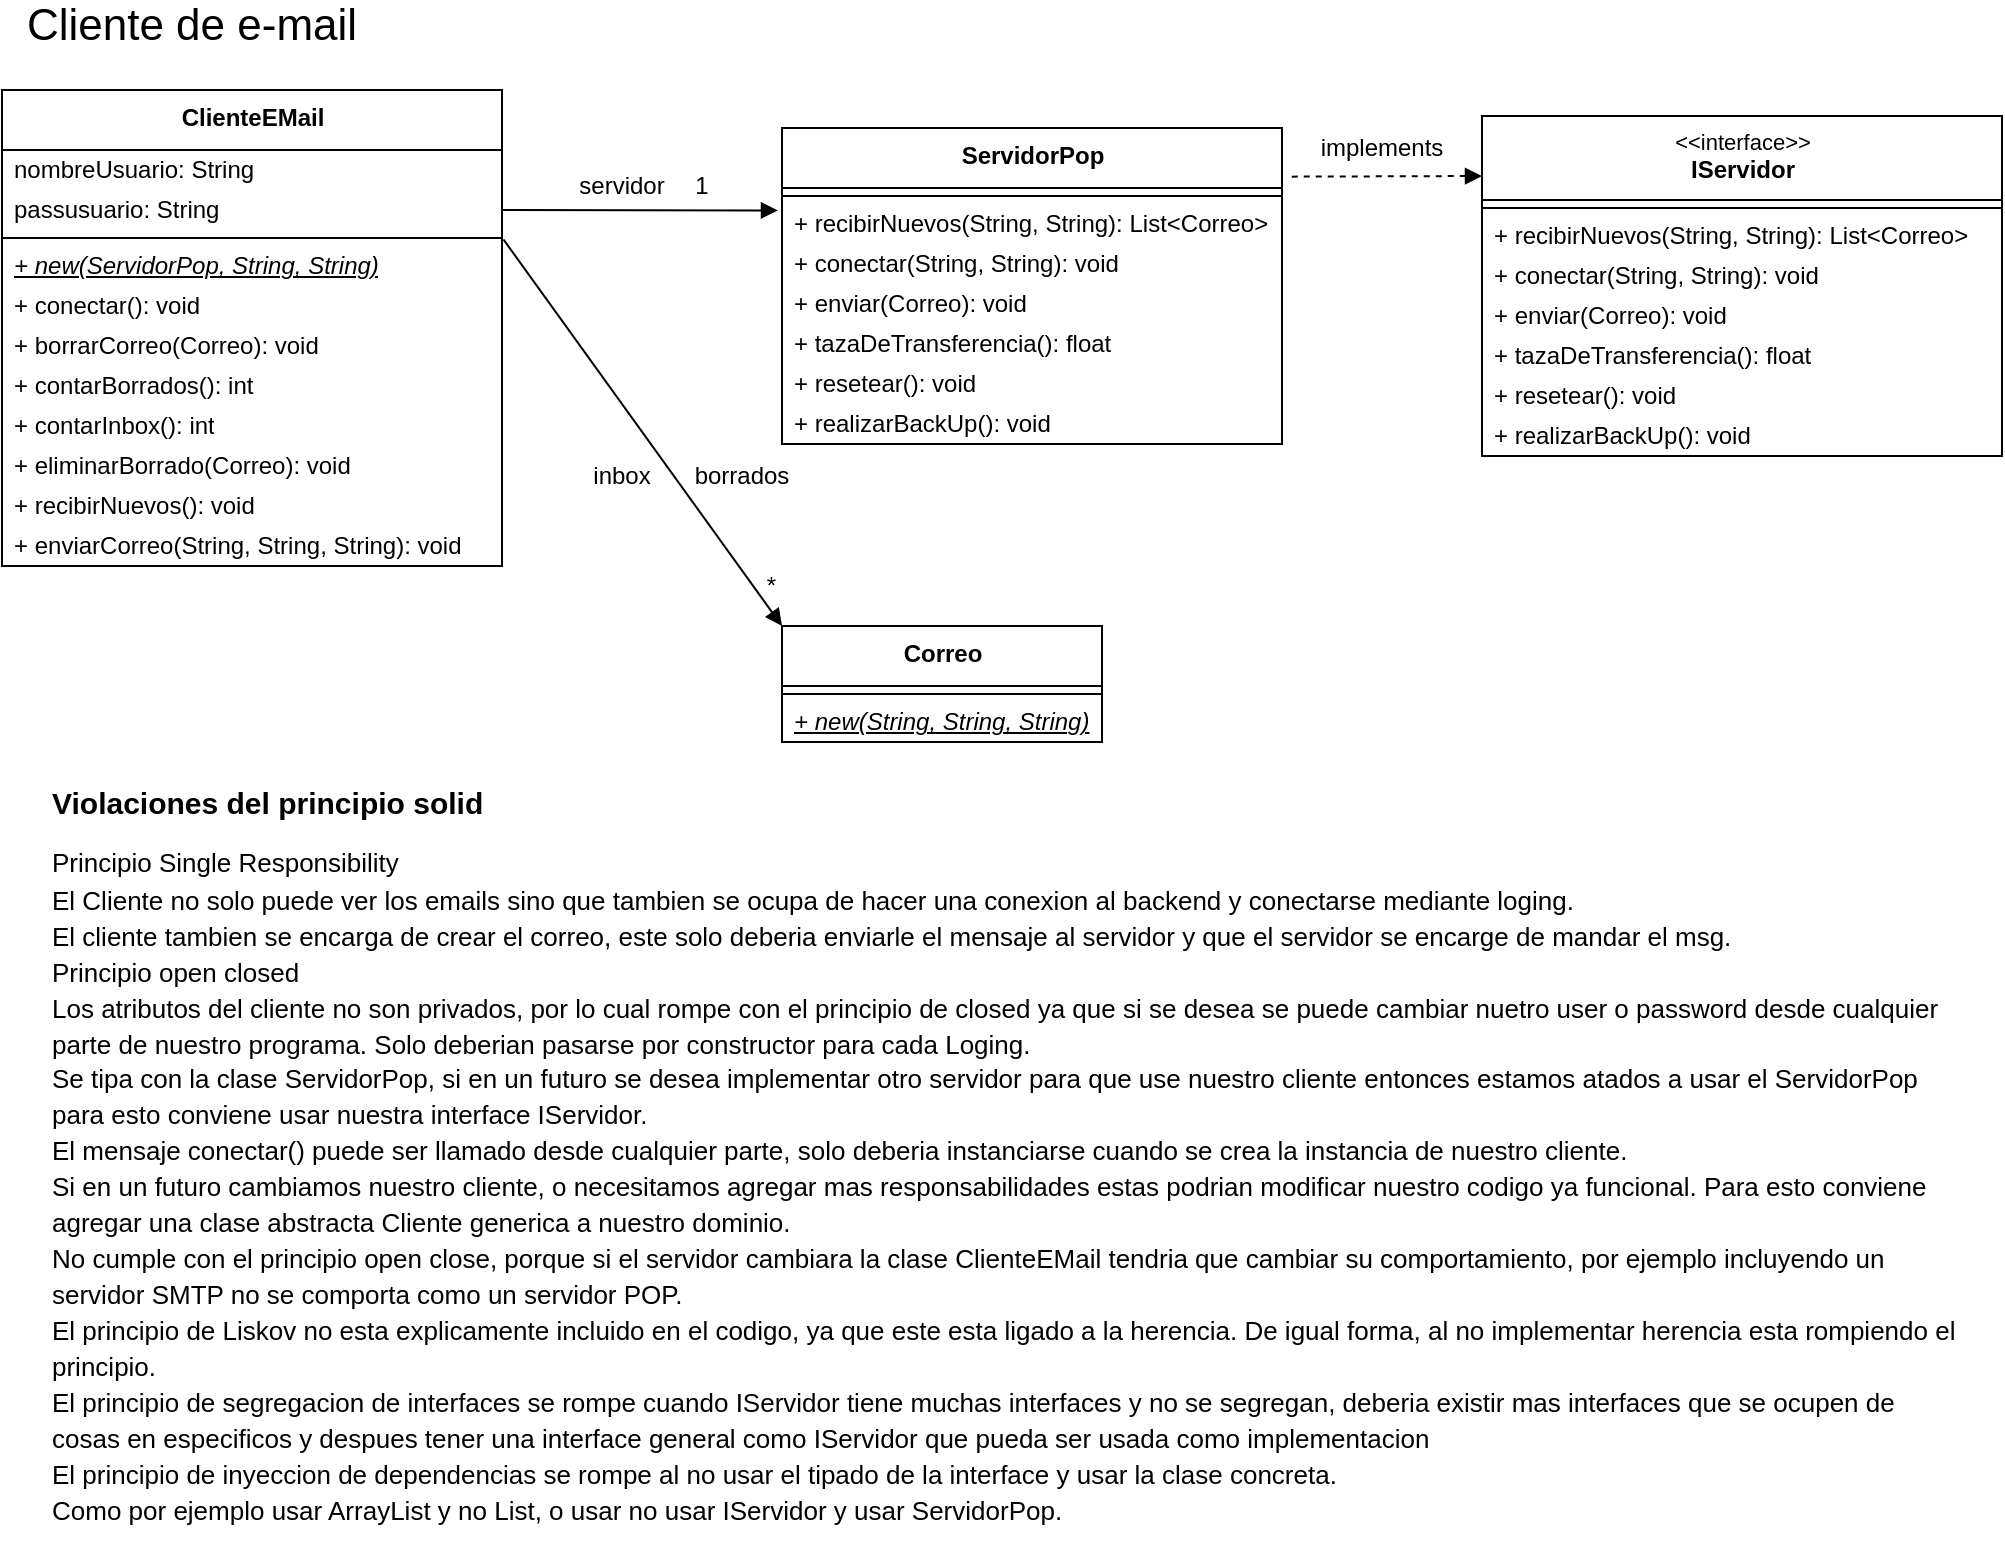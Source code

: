 <mxfile version="19.0.0" type="github">
  <diagram id="hwEnMFRsd4231ranK771" name="Page-1">
    <mxGraphModel dx="1128" dy="1766" grid="1" gridSize="10" guides="1" tooltips="1" connect="1" arrows="1" fold="1" page="1" pageScale="1" pageWidth="827" pageHeight="1169" math="0" shadow="0">
      <root>
        <mxCell id="0" />
        <mxCell id="1" parent="0" />
        <mxCell id="HtaL5qtSipClP9a9sMlD-21" style="edgeStyle=none;orthogonalLoop=1;jettySize=auto;html=1;exitX=-0.008;exitY=0.16;exitDx=0;exitDy=0;endArrow=none;endFill=0;rounded=0;exitPerimeter=0;startArrow=block;startFill=1;entryX=1;entryY=0.5;entryDx=0;entryDy=0;" parent="1" source="HtaL5qtSipClP9a9sMlD-106" target="HtaL5qtSipClP9a9sMlD-121" edge="1">
          <mxGeometry relative="1" as="geometry">
            <mxPoint x="260" y="-1039" as="targetPoint" />
            <mxPoint x="370.5" y="-1037.032" as="sourcePoint" />
          </mxGeometry>
        </mxCell>
        <mxCell id="HtaL5qtSipClP9a9sMlD-22" value="&amp;nbsp;*" style="text;html=1;strokeColor=none;fillColor=none;align=center;verticalAlign=middle;whiteSpace=wrap;rounded=0;" parent="1" vertex="1">
          <mxGeometry x="373" y="-860" width="40" height="20" as="geometry" />
        </mxCell>
        <mxCell id="HtaL5qtSipClP9a9sMlD-24" value="borrados" style="text;html=1;strokeColor=none;fillColor=none;align=center;verticalAlign=middle;whiteSpace=wrap;rounded=0;" parent="1" vertex="1">
          <mxGeometry x="360" y="-915" width="40" height="20" as="geometry" />
        </mxCell>
        <mxCell id="HtaL5qtSipClP9a9sMlD-25" value="&lt;font style=&quot;font-size: 22px&quot;&gt;Cliente de e-mail&lt;/font&gt;" style="text;html=1;strokeColor=none;fillColor=none;align=center;verticalAlign=middle;whiteSpace=wrap;rounded=0;" parent="1" vertex="1">
          <mxGeometry x="20" y="-1140" width="170" height="20" as="geometry" />
        </mxCell>
        <mxCell id="HtaL5qtSipClP9a9sMlD-71" value="servidor" style="text;html=1;strokeColor=none;fillColor=none;align=center;verticalAlign=middle;whiteSpace=wrap;rounded=0;" parent="1" vertex="1">
          <mxGeometry x="300" y="-1060" width="40" height="20" as="geometry" />
        </mxCell>
        <mxCell id="HtaL5qtSipClP9a9sMlD-72" style="edgeStyle=none;orthogonalLoop=1;jettySize=auto;html=1;exitX=0;exitY=0;exitDx=0;exitDy=0;endArrow=none;endFill=0;rounded=0;startArrow=block;startFill=1;entryX=1.003;entryY=-0.162;entryDx=0;entryDy=0;entryPerimeter=0;" parent="1" source="HtaL5qtSipClP9a9sMlD-93" target="HtaL5qtSipClP9a9sMlD-116" edge="1">
          <mxGeometry relative="1" as="geometry">
            <mxPoint x="259.28" y="-1026.234" as="targetPoint" />
            <mxPoint x="395.04" y="-829.98" as="sourcePoint" />
          </mxGeometry>
        </mxCell>
        <mxCell id="HtaL5qtSipClP9a9sMlD-73" value="inbox" style="text;html=1;strokeColor=none;fillColor=none;align=center;verticalAlign=middle;whiteSpace=wrap;rounded=0;" parent="1" vertex="1">
          <mxGeometry x="300" y="-915" width="40" height="20" as="geometry" />
        </mxCell>
        <mxCell id="HtaL5qtSipClP9a9sMlD-76" value="1" style="text;html=1;strokeColor=none;fillColor=none;align=center;verticalAlign=middle;whiteSpace=wrap;rounded=0;" parent="1" vertex="1">
          <mxGeometry x="340" y="-1060" width="40" height="20" as="geometry" />
        </mxCell>
        <mxCell id="HtaL5qtSipClP9a9sMlD-77" style="edgeStyle=none;orthogonalLoop=1;jettySize=auto;html=1;endArrow=none;endFill=0;rounded=0;startArrow=block;startFill=1;entryX=1.01;entryY=0.154;entryDx=0;entryDy=0;entryPerimeter=0;dashed=1;" parent="1" target="HtaL5qtSipClP9a9sMlD-105" edge="1">
          <mxGeometry relative="1" as="geometry">
            <mxPoint x="621.75" y="-1059.95" as="targetPoint" />
            <mxPoint x="750" y="-1055" as="sourcePoint" />
          </mxGeometry>
        </mxCell>
        <mxCell id="HtaL5qtSipClP9a9sMlD-85" value="&amp;lt;&amp;lt;interface&amp;gt;&amp;gt;&lt;br&gt;&lt;span style=&quot;font-size: 12px ; font-weight: 700&quot;&gt;IServidor&lt;/span&gt;" style="swimlane;fontStyle=0;align=center;verticalAlign=top;childLayout=stackLayout;horizontal=1;startSize=42;horizontalStack=0;resizeParent=1;resizeParentMax=0;resizeLast=0;collapsible=0;marginBottom=0;html=1;labelBackgroundColor=none;labelBorderColor=none;fontSize=11;" parent="1" vertex="1">
          <mxGeometry x="750" y="-1085" width="260" height="170" as="geometry" />
        </mxCell>
        <mxCell id="HtaL5qtSipClP9a9sMlD-90" value="" style="line;strokeWidth=1;fillColor=none;align=left;verticalAlign=middle;spacingTop=-1;spacingLeft=3;spacingRight=3;rotatable=0;labelPosition=right;points=[];portConstraint=eastwest;labelBackgroundColor=none;labelBorderColor=none;fontSize=11;html=1;" parent="HtaL5qtSipClP9a9sMlD-85" vertex="1">
          <mxGeometry y="42" width="260" height="8" as="geometry" />
        </mxCell>
        <mxCell id="HtaL5qtSipClP9a9sMlD-92" value="&lt;span style=&quot;font-size: 12px&quot;&gt;+ recibirNuevos(String, String): List&amp;lt;Correo&amp;gt;&lt;/span&gt;" style="text;html=1;strokeColor=none;fillColor=none;align=left;verticalAlign=middle;spacingLeft=4;spacingRight=4;overflow=hidden;rotatable=0;points=[[0,0.5],[1,0.5]];portConstraint=eastwest;labelBackgroundColor=none;labelBorderColor=none;fontSize=11;" parent="HtaL5qtSipClP9a9sMlD-85" vertex="1">
          <mxGeometry y="50" width="260" height="20" as="geometry" />
        </mxCell>
        <mxCell id="HtaL5qtSipClP9a9sMlD-100" value="&lt;span style=&quot;font-size: 12px&quot;&gt;+ conectar(String, String): void&lt;/span&gt;" style="text;html=1;strokeColor=none;fillColor=none;align=left;verticalAlign=middle;spacingLeft=4;spacingRight=4;overflow=hidden;rotatable=0;points=[[0,0.5],[1,0.5]];portConstraint=eastwest;labelBackgroundColor=none;labelBorderColor=none;fontSize=11;" parent="HtaL5qtSipClP9a9sMlD-85" vertex="1">
          <mxGeometry y="70" width="260" height="20" as="geometry" />
        </mxCell>
        <mxCell id="HtaL5qtSipClP9a9sMlD-101" value="&lt;span style=&quot;font-size: 12px&quot;&gt;+ enviar(Correo): void&lt;/span&gt;" style="text;html=1;strokeColor=none;fillColor=none;align=left;verticalAlign=middle;spacingLeft=4;spacingRight=4;overflow=hidden;rotatable=0;points=[[0,0.5],[1,0.5]];portConstraint=eastwest;labelBackgroundColor=none;labelBorderColor=none;fontSize=11;" parent="HtaL5qtSipClP9a9sMlD-85" vertex="1">
          <mxGeometry y="90" width="260" height="20" as="geometry" />
        </mxCell>
        <mxCell id="HtaL5qtSipClP9a9sMlD-102" value="&lt;span style=&quot;font-size: 12px&quot;&gt;+ tazaDeTransferencia(): float&lt;/span&gt;" style="text;html=1;strokeColor=none;fillColor=none;align=left;verticalAlign=middle;spacingLeft=4;spacingRight=4;overflow=hidden;rotatable=0;points=[[0,0.5],[1,0.5]];portConstraint=eastwest;labelBackgroundColor=none;labelBorderColor=none;fontSize=11;" parent="HtaL5qtSipClP9a9sMlD-85" vertex="1">
          <mxGeometry y="110" width="260" height="20" as="geometry" />
        </mxCell>
        <mxCell id="HtaL5qtSipClP9a9sMlD-103" value="&lt;span style=&quot;font-size: 12px&quot;&gt;+ resetear(): void&lt;/span&gt;" style="text;html=1;strokeColor=none;fillColor=none;align=left;verticalAlign=middle;spacingLeft=4;spacingRight=4;overflow=hidden;rotatable=0;points=[[0,0.5],[1,0.5]];portConstraint=eastwest;labelBackgroundColor=none;labelBorderColor=none;fontSize=11;" parent="HtaL5qtSipClP9a9sMlD-85" vertex="1">
          <mxGeometry y="130" width="260" height="20" as="geometry" />
        </mxCell>
        <mxCell id="HtaL5qtSipClP9a9sMlD-104" value="&lt;span style=&quot;font-size: 12px&quot;&gt;+ realizarBackUp(): void&lt;/span&gt;" style="text;html=1;strokeColor=none;fillColor=none;align=left;verticalAlign=middle;spacingLeft=4;spacingRight=4;overflow=hidden;rotatable=0;points=[[0,0.5],[1,0.5]];portConstraint=eastwest;labelBackgroundColor=none;labelBorderColor=none;fontSize=11;" parent="HtaL5qtSipClP9a9sMlD-85" vertex="1">
          <mxGeometry y="150" width="260" height="20" as="geometry" />
        </mxCell>
        <mxCell id="HtaL5qtSipClP9a9sMlD-93" value="&lt;span style=&quot;font-size: 12px ; font-weight: 700&quot;&gt;Correo&lt;/span&gt;" style="swimlane;fontStyle=0;align=center;verticalAlign=top;childLayout=stackLayout;horizontal=1;startSize=30;horizontalStack=0;resizeParent=1;resizeParentMax=0;resizeLast=0;collapsible=0;marginBottom=0;html=1;labelBackgroundColor=none;labelBorderColor=none;fontSize=11;" parent="1" vertex="1">
          <mxGeometry x="400" y="-830" width="160" height="58" as="geometry" />
        </mxCell>
        <mxCell id="HtaL5qtSipClP9a9sMlD-97" value="" style="line;strokeWidth=1;fillColor=none;align=left;verticalAlign=middle;spacingTop=-1;spacingLeft=3;spacingRight=3;rotatable=0;labelPosition=right;points=[];portConstraint=eastwest;labelBackgroundColor=none;labelBorderColor=none;fontSize=11;html=1;" parent="HtaL5qtSipClP9a9sMlD-93" vertex="1">
          <mxGeometry y="30" width="160" height="8" as="geometry" />
        </mxCell>
        <mxCell id="HtaL5qtSipClP9a9sMlD-94" value="&lt;span style=&quot;font-size: 12px&quot;&gt;&lt;u&gt;&lt;i&gt;+ new(String, String, String)&lt;/i&gt;&lt;/u&gt;&lt;/span&gt;" style="text;html=1;strokeColor=none;fillColor=none;align=left;verticalAlign=middle;spacingLeft=4;spacingRight=4;overflow=hidden;rotatable=0;points=[[0,0.5],[1,0.5]];portConstraint=eastwest;labelBackgroundColor=none;labelBorderColor=none;fontSize=11;" parent="HtaL5qtSipClP9a9sMlD-93" vertex="1">
          <mxGeometry y="38" width="160" height="20" as="geometry" />
        </mxCell>
        <mxCell id="HtaL5qtSipClP9a9sMlD-105" value="&lt;span style=&quot;font-size: 12px ; font-weight: 700&quot;&gt;ServidorPop&lt;/span&gt;" style="swimlane;fontStyle=0;align=center;verticalAlign=top;childLayout=stackLayout;horizontal=1;startSize=30;horizontalStack=0;resizeParent=1;resizeParentMax=0;resizeLast=0;collapsible=0;marginBottom=0;html=1;labelBackgroundColor=none;labelBorderColor=none;fontSize=11;" parent="1" vertex="1">
          <mxGeometry x="400" y="-1079" width="250" height="158" as="geometry" />
        </mxCell>
        <mxCell id="HtaL5qtSipClP9a9sMlD-107" value="" style="line;strokeWidth=1;fillColor=none;align=left;verticalAlign=middle;spacingTop=-1;spacingLeft=3;spacingRight=3;rotatable=0;labelPosition=right;points=[];portConstraint=eastwest;labelBackgroundColor=none;labelBorderColor=none;fontSize=11;html=1;" parent="HtaL5qtSipClP9a9sMlD-105" vertex="1">
          <mxGeometry y="30" width="250" height="8" as="geometry" />
        </mxCell>
        <mxCell id="HtaL5qtSipClP9a9sMlD-106" value="&lt;span style=&quot;font-size: 12px&quot;&gt;+ recibirNuevos(String, String): List&amp;lt;Correo&amp;gt;&lt;/span&gt;" style="text;html=1;strokeColor=none;fillColor=none;align=left;verticalAlign=middle;spacingLeft=4;spacingRight=4;overflow=hidden;rotatable=0;points=[[0,0.5],[1,0.5]];portConstraint=eastwest;labelBackgroundColor=none;labelBorderColor=none;fontSize=11;" parent="HtaL5qtSipClP9a9sMlD-105" vertex="1">
          <mxGeometry y="38" width="250" height="20" as="geometry" />
        </mxCell>
        <mxCell id="HtaL5qtSipClP9a9sMlD-108" value="&lt;span style=&quot;font-size: 12px&quot;&gt;+ conectar(String, String): void&lt;/span&gt;" style="text;html=1;strokeColor=none;fillColor=none;align=left;verticalAlign=middle;spacingLeft=4;spacingRight=4;overflow=hidden;rotatable=0;points=[[0,0.5],[1,0.5]];portConstraint=eastwest;labelBackgroundColor=none;labelBorderColor=none;fontSize=11;" parent="HtaL5qtSipClP9a9sMlD-105" vertex="1">
          <mxGeometry y="58" width="250" height="20" as="geometry" />
        </mxCell>
        <mxCell id="HtaL5qtSipClP9a9sMlD-109" value="&lt;span style=&quot;font-size: 12px&quot;&gt;+ enviar(Correo): void&lt;/span&gt;" style="text;html=1;strokeColor=none;fillColor=none;align=left;verticalAlign=middle;spacingLeft=4;spacingRight=4;overflow=hidden;rotatable=0;points=[[0,0.5],[1,0.5]];portConstraint=eastwest;labelBackgroundColor=none;labelBorderColor=none;fontSize=11;" parent="HtaL5qtSipClP9a9sMlD-105" vertex="1">
          <mxGeometry y="78" width="250" height="20" as="geometry" />
        </mxCell>
        <mxCell id="HtaL5qtSipClP9a9sMlD-110" value="&lt;span style=&quot;font-size: 12px&quot;&gt;+ tazaDeTransferencia(): float&lt;/span&gt;" style="text;html=1;strokeColor=none;fillColor=none;align=left;verticalAlign=middle;spacingLeft=4;spacingRight=4;overflow=hidden;rotatable=0;points=[[0,0.5],[1,0.5]];portConstraint=eastwest;labelBackgroundColor=none;labelBorderColor=none;fontSize=11;" parent="HtaL5qtSipClP9a9sMlD-105" vertex="1">
          <mxGeometry y="98" width="250" height="20" as="geometry" />
        </mxCell>
        <mxCell id="HtaL5qtSipClP9a9sMlD-111" value="&lt;span style=&quot;font-size: 12px&quot;&gt;+ resetear(): void&lt;/span&gt;" style="text;html=1;strokeColor=none;fillColor=none;align=left;verticalAlign=middle;spacingLeft=4;spacingRight=4;overflow=hidden;rotatable=0;points=[[0,0.5],[1,0.5]];portConstraint=eastwest;labelBackgroundColor=none;labelBorderColor=none;fontSize=11;" parent="HtaL5qtSipClP9a9sMlD-105" vertex="1">
          <mxGeometry y="118" width="250" height="20" as="geometry" />
        </mxCell>
        <mxCell id="HtaL5qtSipClP9a9sMlD-112" value="&lt;span style=&quot;font-size: 12px&quot;&gt;+ realizarBackUp(): void&lt;/span&gt;" style="text;html=1;strokeColor=none;fillColor=none;align=left;verticalAlign=middle;spacingLeft=4;spacingRight=4;overflow=hidden;rotatable=0;points=[[0,0.5],[1,0.5]];portConstraint=eastwest;labelBackgroundColor=none;labelBorderColor=none;fontSize=11;" parent="HtaL5qtSipClP9a9sMlD-105" vertex="1">
          <mxGeometry y="138" width="250" height="20" as="geometry" />
        </mxCell>
        <mxCell id="HtaL5qtSipClP9a9sMlD-113" value="&lt;span style=&quot;font-size: 12px ; font-weight: 700&quot;&gt;ClienteEMail&lt;/span&gt;" style="swimlane;fontStyle=0;align=center;verticalAlign=top;childLayout=stackLayout;horizontal=1;startSize=30;horizontalStack=0;resizeParent=1;resizeParentMax=0;resizeLast=0;collapsible=0;marginBottom=0;html=1;labelBackgroundColor=none;labelBorderColor=none;fontSize=11;" parent="1" vertex="1">
          <mxGeometry x="10" y="-1098" width="250" height="238" as="geometry" />
        </mxCell>
        <mxCell id="HtaL5qtSipClP9a9sMlD-115" value="&lt;span style=&quot;font-size: 12px&quot;&gt;nombreUsuario: String&lt;/span&gt;" style="text;html=1;strokeColor=none;fillColor=none;align=left;verticalAlign=middle;spacingLeft=4;spacingRight=4;overflow=hidden;rotatable=0;points=[[0,0.5],[1,0.5]];portConstraint=eastwest;labelBackgroundColor=none;labelBorderColor=none;fontSize=11;" parent="HtaL5qtSipClP9a9sMlD-113" vertex="1">
          <mxGeometry y="30" width="250" height="20" as="geometry" />
        </mxCell>
        <mxCell id="HtaL5qtSipClP9a9sMlD-121" value="&lt;span style=&quot;font-size: 12px&quot;&gt;passusuario: String&lt;/span&gt;" style="text;html=1;strokeColor=none;fillColor=none;align=left;verticalAlign=middle;spacingLeft=4;spacingRight=4;overflow=hidden;rotatable=0;points=[[0,0.5],[1,0.5]];portConstraint=eastwest;labelBackgroundColor=none;labelBorderColor=none;fontSize=11;" parent="HtaL5qtSipClP9a9sMlD-113" vertex="1">
          <mxGeometry y="50" width="250" height="20" as="geometry" />
        </mxCell>
        <mxCell id="HtaL5qtSipClP9a9sMlD-114" value="" style="line;strokeWidth=1;fillColor=none;align=left;verticalAlign=middle;spacingTop=-1;spacingLeft=3;spacingRight=3;rotatable=0;labelPosition=right;points=[];portConstraint=eastwest;labelBackgroundColor=none;labelBorderColor=none;fontSize=11;html=1;" parent="HtaL5qtSipClP9a9sMlD-113" vertex="1">
          <mxGeometry y="70" width="250" height="8" as="geometry" />
        </mxCell>
        <mxCell id="HtaL5qtSipClP9a9sMlD-116" value="&lt;span style=&quot;font-size: 12px&quot;&gt;&lt;u&gt;&lt;i&gt;+ new(ServidorPop, String, String)&lt;/i&gt;&lt;/u&gt;&lt;/span&gt;" style="text;html=1;strokeColor=none;fillColor=none;align=left;verticalAlign=middle;spacingLeft=4;spacingRight=4;overflow=hidden;rotatable=0;points=[[0,0.5],[1,0.5]];portConstraint=eastwest;labelBackgroundColor=none;labelBorderColor=none;fontSize=11;" parent="HtaL5qtSipClP9a9sMlD-113" vertex="1">
          <mxGeometry y="78" width="250" height="20" as="geometry" />
        </mxCell>
        <mxCell id="HtaL5qtSipClP9a9sMlD-117" value="&lt;span style=&quot;font-size: 12px&quot;&gt;+ conectar(): void&lt;/span&gt;" style="text;html=1;strokeColor=none;fillColor=none;align=left;verticalAlign=middle;spacingLeft=4;spacingRight=4;overflow=hidden;rotatable=0;points=[[0,0.5],[1,0.5]];portConstraint=eastwest;labelBackgroundColor=none;labelBorderColor=none;fontSize=11;" parent="HtaL5qtSipClP9a9sMlD-113" vertex="1">
          <mxGeometry y="98" width="250" height="20" as="geometry" />
        </mxCell>
        <mxCell id="HtaL5qtSipClP9a9sMlD-118" value="&lt;span style=&quot;font-size: 12px&quot;&gt;+ borrarCorreo(Correo): void&lt;/span&gt;" style="text;html=1;strokeColor=none;fillColor=none;align=left;verticalAlign=middle;spacingLeft=4;spacingRight=4;overflow=hidden;rotatable=0;points=[[0,0.5],[1,0.5]];portConstraint=eastwest;labelBackgroundColor=none;labelBorderColor=none;fontSize=11;" parent="HtaL5qtSipClP9a9sMlD-113" vertex="1">
          <mxGeometry y="118" width="250" height="20" as="geometry" />
        </mxCell>
        <mxCell id="HtaL5qtSipClP9a9sMlD-119" value="&lt;span style=&quot;font-size: 12px&quot;&gt;+ contarBorrados(): int&lt;/span&gt;" style="text;html=1;strokeColor=none;fillColor=none;align=left;verticalAlign=middle;spacingLeft=4;spacingRight=4;overflow=hidden;rotatable=0;points=[[0,0.5],[1,0.5]];portConstraint=eastwest;labelBackgroundColor=none;labelBorderColor=none;fontSize=11;" parent="HtaL5qtSipClP9a9sMlD-113" vertex="1">
          <mxGeometry y="138" width="250" height="20" as="geometry" />
        </mxCell>
        <mxCell id="HtaL5qtSipClP9a9sMlD-120" value="&lt;span style=&quot;font-size: 12px&quot;&gt;+ contarInbox(): int&lt;/span&gt;" style="text;html=1;strokeColor=none;fillColor=none;align=left;verticalAlign=middle;spacingLeft=4;spacingRight=4;overflow=hidden;rotatable=0;points=[[0,0.5],[1,0.5]];portConstraint=eastwest;labelBackgroundColor=none;labelBorderColor=none;fontSize=11;" parent="HtaL5qtSipClP9a9sMlD-113" vertex="1">
          <mxGeometry y="158" width="250" height="20" as="geometry" />
        </mxCell>
        <mxCell id="HtaL5qtSipClP9a9sMlD-122" value="&lt;span style=&quot;font-size: 12px&quot;&gt;+ eliminarBorrado(Correo): void&lt;/span&gt;" style="text;html=1;strokeColor=none;fillColor=none;align=left;verticalAlign=middle;spacingLeft=4;spacingRight=4;overflow=hidden;rotatable=0;points=[[0,0.5],[1,0.5]];portConstraint=eastwest;labelBackgroundColor=none;labelBorderColor=none;fontSize=11;" parent="HtaL5qtSipClP9a9sMlD-113" vertex="1">
          <mxGeometry y="178" width="250" height="20" as="geometry" />
        </mxCell>
        <mxCell id="HtaL5qtSipClP9a9sMlD-123" value="&lt;span style=&quot;font-size: 12px&quot;&gt;+ recibirNuevos(): void&lt;/span&gt;" style="text;html=1;strokeColor=none;fillColor=none;align=left;verticalAlign=middle;spacingLeft=4;spacingRight=4;overflow=hidden;rotatable=0;points=[[0,0.5],[1,0.5]];portConstraint=eastwest;labelBackgroundColor=none;labelBorderColor=none;fontSize=11;" parent="HtaL5qtSipClP9a9sMlD-113" vertex="1">
          <mxGeometry y="198" width="250" height="20" as="geometry" />
        </mxCell>
        <mxCell id="HtaL5qtSipClP9a9sMlD-124" value="&lt;span style=&quot;font-size: 12px&quot;&gt;+ enviarCorreo(String, String, String): void&lt;/span&gt;" style="text;html=1;strokeColor=none;fillColor=none;align=left;verticalAlign=middle;spacingLeft=4;spacingRight=4;overflow=hidden;rotatable=0;points=[[0,0.5],[1,0.5]];portConstraint=eastwest;labelBackgroundColor=none;labelBorderColor=none;fontSize=11;" parent="HtaL5qtSipClP9a9sMlD-113" vertex="1">
          <mxGeometry y="218" width="250" height="20" as="geometry" />
        </mxCell>
        <mxCell id="3TjpAF9KTR2tl5fqbvKF-1" value="&lt;h1 style=&quot;font-size: 15px;&quot;&gt;&lt;font style=&quot;font-size: 15px;&quot;&gt;Violaciones del principio solid&lt;/font&gt;&lt;/h1&gt;&lt;p style=&quot;line-height: 1.38; margin-top: 0pt; margin-bottom: 0pt; font-size: 15px;&quot; dir=&quot;ltr&quot;&gt;&lt;span style=&quot;font-family: Arial; color: rgb(0, 0, 0); background-color: transparent; font-weight: 400; font-style: normal; font-variant: normal; text-decoration: none; vertical-align: baseline;&quot;&gt;&lt;font style=&quot;font-size: 13px;&quot;&gt;Principio Single Responsibility&lt;/font&gt;&lt;/span&gt;&lt;/p&gt;&lt;p style=&quot;line-height: 1.38; margin-top: 0pt; margin-bottom: 0pt; font-size: 13px;&quot; dir=&quot;ltr&quot;&gt;&lt;span style=&quot;font-family: Arial; color: rgb(0, 0, 0); background-color: transparent; font-weight: 400; font-style: normal; font-variant: normal; text-decoration: none; vertical-align: baseline;&quot;&gt;&lt;font style=&quot;font-size: 13px;&quot;&gt;El Cliente no solo puede ver los emails sino que tambien se ocupa de hacer una conexion al backend y conectarse mediante loging.&lt;/font&gt;&lt;/span&gt;&lt;/p&gt;&lt;p style=&quot;line-height: 1.38; margin-top: 0pt; margin-bottom: 0pt; font-size: 13px;&quot; dir=&quot;ltr&quot;&gt;&lt;span style=&quot;font-family: Arial; color: rgb(0, 0, 0); background-color: transparent; font-weight: 400; font-style: normal; font-variant: normal; text-decoration: none; vertical-align: baseline;&quot;&gt;&lt;font style=&quot;font-size: 13px;&quot;&gt;El cliente tambien se encarga de crear el correo, este solo deberia enviarle el mensaje al servidor y que el servidor se encarge de mandar el msg.&lt;/font&gt;&lt;/span&gt;&lt;/p&gt;&lt;p style=&quot;line-height: 1.38; margin-top: 0pt; margin-bottom: 0pt; font-size: 13px;&quot; dir=&quot;ltr&quot;&gt;&lt;span style=&quot;font-family: Arial; color: rgb(0, 0, 0); background-color: transparent; font-weight: 400; font-style: normal; font-variant: normal; text-decoration: none; vertical-align: baseline;&quot;&gt;&lt;font style=&quot;font-size: 13px;&quot;&gt;Principio open closed&lt;/font&gt;&lt;/span&gt;&lt;/p&gt;&lt;p style=&quot;line-height: 1.38; margin-top: 0pt; margin-bottom: 0pt; font-size: 13px;&quot; dir=&quot;ltr&quot;&gt;&lt;span style=&quot;font-family: Arial; color: rgb(0, 0, 0); background-color: transparent; font-weight: 400; font-style: normal; font-variant: normal; text-decoration: none; vertical-align: baseline;&quot;&gt;&lt;font style=&quot;font-size: 13px;&quot;&gt;Los atributos del cliente no son privados, por lo cual rompe con el principio de closed ya que si se desea se puede cambiar nuetro user o password desde cualquier parte de nuestro programa. Solo deberian pasarse por constructor para cada Loging.&lt;/font&gt;&lt;/span&gt;&lt;/p&gt;&lt;p style=&quot;line-height: 1.38; margin-top: 0pt; margin-bottom: 0pt; font-size: 13px;&quot; dir=&quot;ltr&quot;&gt;&lt;span style=&quot;font-family: Arial; color: rgb(0, 0, 0); background-color: transparent; font-weight: 400; font-style: normal; font-variant: normal; text-decoration: none; vertical-align: baseline;&quot;&gt;&lt;font style=&quot;font-size: 13px;&quot;&gt;Se tipa con la clase ServidorPop, si en un futuro se desea implementar otro servidor para que use nuestro cliente entonces estamos atados a usar el ServidorPop para esto conviene usar nuestra interface IServidor.&lt;/font&gt;&lt;/span&gt;&lt;/p&gt;&lt;p style=&quot;line-height: 1.38; margin-top: 0pt; margin-bottom: 0pt; font-size: 13px;&quot; dir=&quot;ltr&quot;&gt;&lt;span style=&quot;font-family: Arial; color: rgb(0, 0, 0); background-color: transparent; font-weight: 400; font-style: normal; font-variant: normal; text-decoration: none; vertical-align: baseline;&quot;&gt;&lt;font style=&quot;font-size: 13px;&quot;&gt;El mensaje conectar() puede ser llamado desde cualquier parte, solo deberia instanciarse cuando se crea la instancia de nuestro cliente.&lt;/font&gt;&lt;/span&gt;&lt;/p&gt;&lt;p style=&quot;line-height: 1.38; margin-top: 0pt; margin-bottom: 0pt; font-size: 13px;&quot; dir=&quot;ltr&quot;&gt;&lt;span style=&quot;font-family: Arial; color: rgb(0, 0, 0); background-color: transparent; font-weight: 400; font-style: normal; font-variant: normal; text-decoration: none; vertical-align: baseline;&quot;&gt;&lt;font style=&quot;font-size: 13px;&quot;&gt;Si en un futuro cambiamos nuestro cliente, o necesitamos agregar mas responsabilidades estas podrian modificar nuestro codigo ya funcional. Para esto conviene agregar una clase abstracta Cliente generica a nuestro dominio.&lt;/font&gt;&lt;/span&gt;&lt;/p&gt;&lt;p style=&quot;line-height: 1.38; margin-top: 0pt; margin-bottom: 0pt; font-size: 13px;&quot; dir=&quot;ltr&quot;&gt;&lt;span style=&quot;font-family: Arial; color: rgb(0, 0, 0); background-color: transparent; font-weight: 400; font-style: normal; font-variant: normal; text-decoration: none; vertical-align: baseline;&quot;&gt;&lt;font style=&quot;font-size: 13px;&quot;&gt;No cumple con el principio open close, porque si el servidor cambiara la clase ClienteEMail tendria que cambiar su comportamiento, por ejemplo incluyendo un servidor SMTP no se comporta como un servidor POP.&lt;/font&gt;&lt;/span&gt;&lt;/p&gt;&lt;p style=&quot;line-height: 1.38; margin-top: 0pt; margin-bottom: 0pt; font-size: 13px;&quot; dir=&quot;ltr&quot;&gt;&lt;span style=&quot;font-family: Arial; color: rgb(0, 0, 0); background-color: transparent; font-weight: 400; font-style: normal; font-variant: normal; text-decoration: none; vertical-align: baseline;&quot;&gt;&lt;font style=&quot;font-size: 13px;&quot;&gt;El principio de Liskov no esta explicamente incluido en el codigo, ya que este esta ligado a la herencia. De igual forma, al no implementar herencia esta rompiendo el principio.&lt;/font&gt;&lt;/span&gt;&lt;/p&gt;&lt;p style=&quot;line-height: 1.38; margin-top: 0pt; margin-bottom: 0pt; font-size: 13px;&quot; dir=&quot;ltr&quot;&gt;&lt;span style=&quot;background-color: initial;&quot;&gt;El principio de segregacion de interfaces se rompe cuando IServidor tiene muchas interfaces y no se segregan, deberia existir mas interfaces que se ocupen de cosas en especificos y despues tener una interface general como IServidor que pueda ser usada como implementacion&lt;/span&gt;&lt;/p&gt;&lt;p style=&quot;line-height: 1.38; margin-top: 0pt; margin-bottom: 0pt; font-size: 13px;&quot; dir=&quot;ltr&quot;&gt;&lt;span style=&quot;font-family: Arial; color: rgb(0, 0, 0); background-color: transparent; font-weight: 400; font-style: normal; font-variant: normal; text-decoration: none; vertical-align: baseline;&quot;&gt;&lt;font style=&quot;font-size: 13px;&quot;&gt;El principio de inyeccion de dependencias se rompe al no usar el tipado de la interface y usar la clase concreta.&lt;/font&gt;&lt;/span&gt;&lt;/p&gt;&lt;p style=&quot;line-height: 1.38; margin-top: 0pt; margin-bottom: 0pt; font-size: 13px;&quot; dir=&quot;ltr&quot;&gt;&lt;span style=&quot;background-color: transparent; font-family: Arial;&quot;&gt;Como por ejemplo usar ArrayList y no List, o usar no usar IServidor y usar ServidorPop.&lt;/span&gt;&lt;/p&gt;&lt;div style=&quot;font-size: 13px;&quot;&gt;&lt;span style=&quot;font-family: Arial; color: rgb(0, 0, 0); background-color: transparent; font-weight: 400; font-style: normal; font-variant: normal; text-decoration: none; vertical-align: baseline;&quot;&gt;&lt;br&gt;&lt;/span&gt;&lt;/div&gt;" style="text;html=1;strokeColor=none;fillColor=none;spacing=5;spacingTop=-20;whiteSpace=wrap;overflow=hidden;rounded=0;" vertex="1" parent="1">
          <mxGeometry x="30" y="-750" width="960" height="380" as="geometry" />
        </mxCell>
        <mxCell id="3TjpAF9KTR2tl5fqbvKF-2" value="implements" style="text;html=1;strokeColor=none;fillColor=none;align=center;verticalAlign=middle;whiteSpace=wrap;rounded=0;" vertex="1" parent="1">
          <mxGeometry x="680" y="-1079" width="40" height="20" as="geometry" />
        </mxCell>
      </root>
    </mxGraphModel>
  </diagram>
</mxfile>
